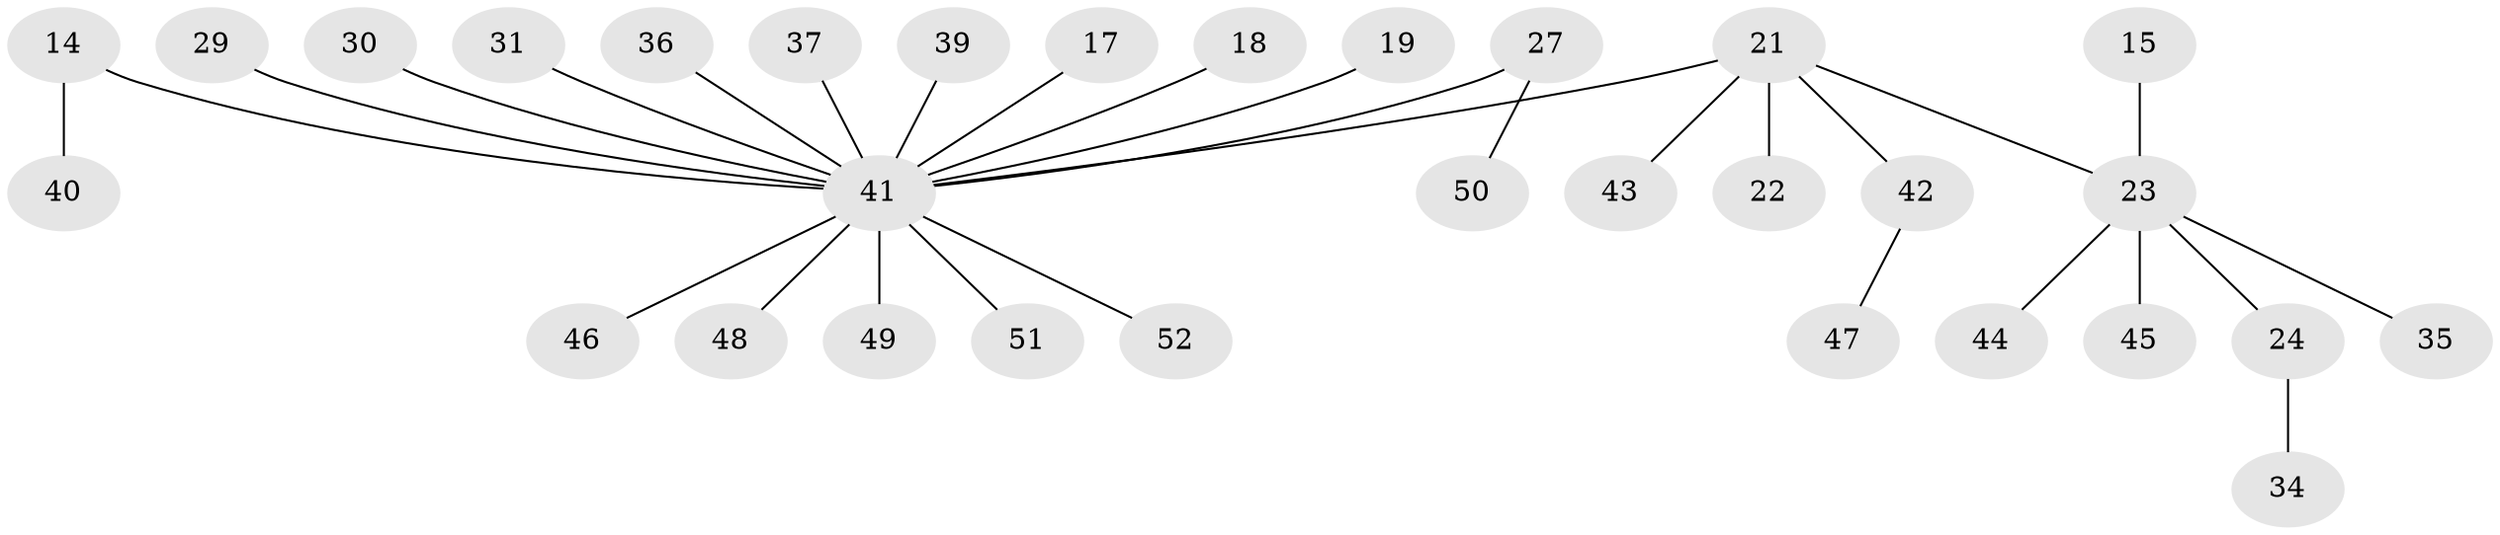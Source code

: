 // original degree distribution, {6: 0.038461538461538464, 1: 0.6153846153846154, 4: 0.038461538461538464, 5: 0.038461538461538464, 3: 0.11538461538461539, 8: 0.019230769230769232, 2: 0.1346153846153846}
// Generated by graph-tools (version 1.1) at 2025/55/03/04/25 21:55:49]
// undirected, 31 vertices, 30 edges
graph export_dot {
graph [start="1"]
  node [color=gray90,style=filled];
  14;
  15;
  17;
  18;
  19;
  21 [super="+3"];
  22;
  23 [super="+1+2+9+13"];
  24;
  27;
  29;
  30;
  31;
  34;
  35;
  36;
  37;
  39;
  40;
  41 [super="+10+11+38"];
  42;
  43;
  44;
  45;
  46;
  47;
  48;
  49;
  50;
  51;
  52;
  14 -- 40;
  14 -- 41;
  15 -- 23;
  17 -- 41;
  18 -- 41;
  19 -- 41;
  21 -- 22;
  21 -- 43;
  21 -- 42;
  21 -- 23;
  21 -- 41;
  23 -- 24;
  23 -- 35;
  23 -- 44;
  23 -- 45;
  24 -- 34;
  27 -- 50;
  27 -- 41;
  29 -- 41;
  30 -- 41;
  31 -- 41;
  36 -- 41;
  37 -- 41;
  39 -- 41;
  41 -- 46;
  41 -- 48;
  41 -- 49;
  41 -- 51;
  41 -- 52;
  42 -- 47;
}
